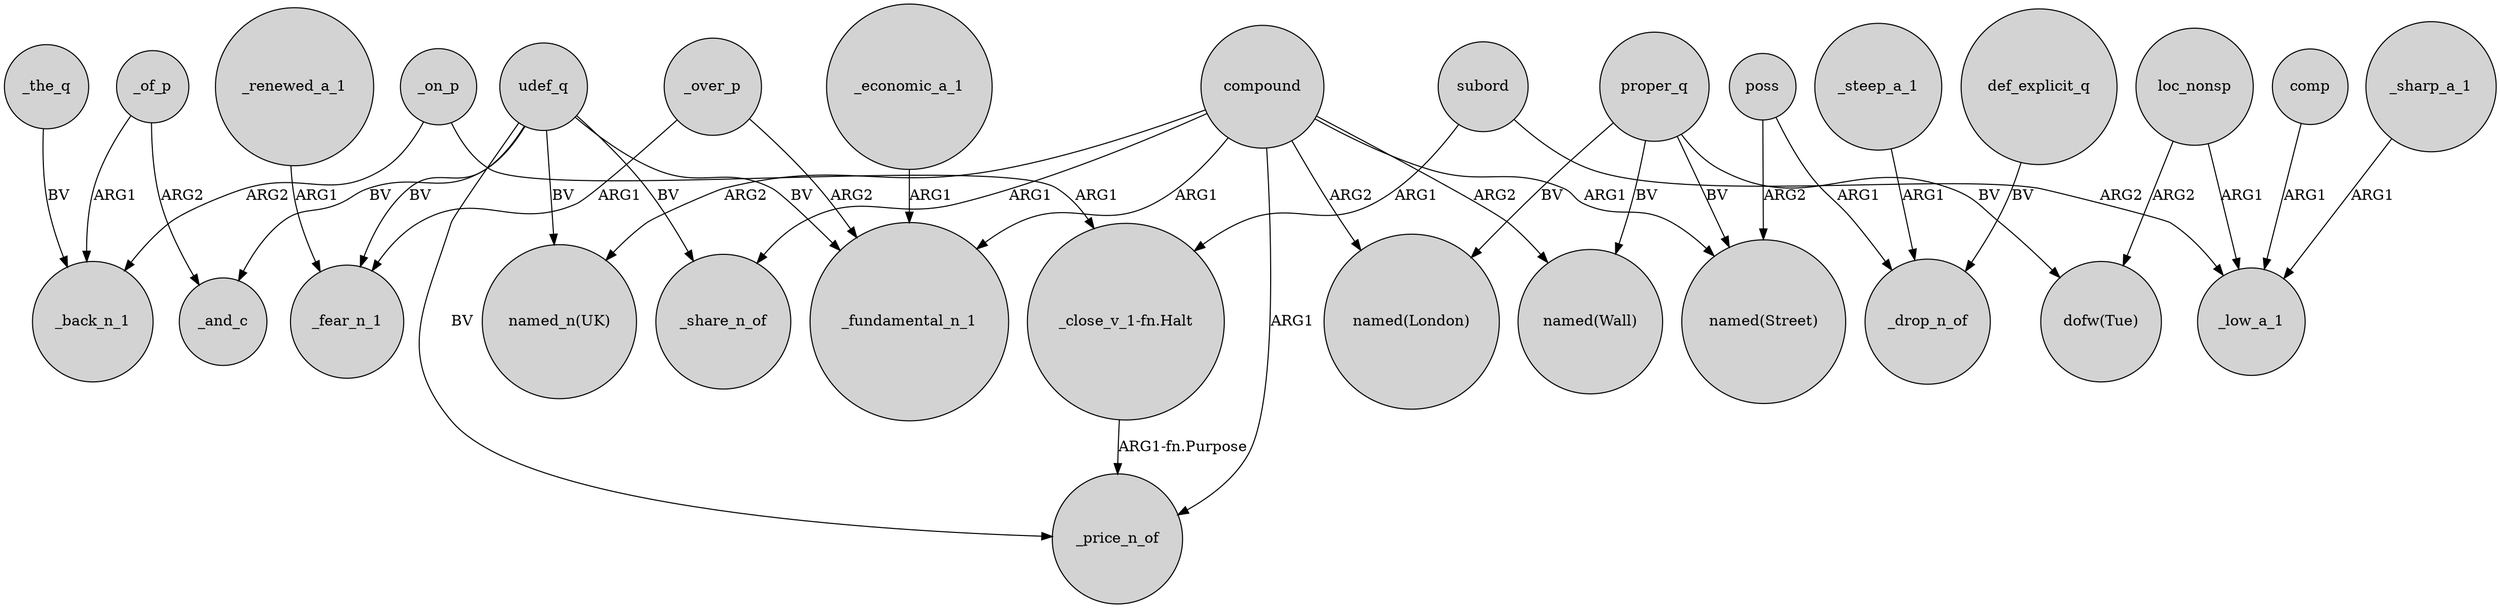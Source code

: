 digraph {
	node [shape=circle style=filled]
	_of_p -> _back_n_1 [label=ARG1]
	_of_p -> _and_c [label=ARG2]
	_over_p -> _fundamental_n_1 [label=ARG2]
	comp -> _low_a_1 [label=ARG1]
	_on_p -> _back_n_1 [label=ARG2]
	compound -> _share_n_of [label=ARG1]
	udef_q -> _price_n_of [label=BV]
	compound -> "named(London)" [label=ARG2]
	_on_p -> "_close_v_1-fn.Halt" [label=ARG1]
	subord -> "_close_v_1-fn.Halt" [label=ARG1]
	loc_nonsp -> _low_a_1 [label=ARG1]
	udef_q -> _and_c [label=BV]
	_renewed_a_1 -> _fear_n_1 [label=ARG1]
	compound -> _fundamental_n_1 [label=ARG1]
	_the_q -> _back_n_1 [label=BV]
	compound -> "named(Wall)" [label=ARG2]
	_sharp_a_1 -> _low_a_1 [label=ARG1]
	compound -> "named_n(UK)" [label=ARG2]
	udef_q -> "named_n(UK)" [label=BV]
	compound -> "named(Street)" [label=ARG1]
	udef_q -> _share_n_of [label=BV]
	poss -> _drop_n_of [label=ARG1]
	poss -> "named(Street)" [label=ARG2]
	_steep_a_1 -> _drop_n_of [label=ARG1]
	proper_q -> "dofw(Tue)" [label=BV]
	proper_q -> "named(Wall)" [label=BV]
	subord -> _low_a_1 [label=ARG2]
	udef_q -> _fundamental_n_1 [label=BV]
	_over_p -> _fear_n_1 [label=ARG1]
	proper_q -> "named(London)" [label=BV]
	loc_nonsp -> "dofw(Tue)" [label=ARG2]
	_economic_a_1 -> _fundamental_n_1 [label=ARG1]
	proper_q -> "named(Street)" [label=BV]
	"_close_v_1-fn.Halt" -> _price_n_of [label="ARG1-fn.Purpose"]
	compound -> _price_n_of [label=ARG1]
	udef_q -> _fear_n_1 [label=BV]
	def_explicit_q -> _drop_n_of [label=BV]
}
